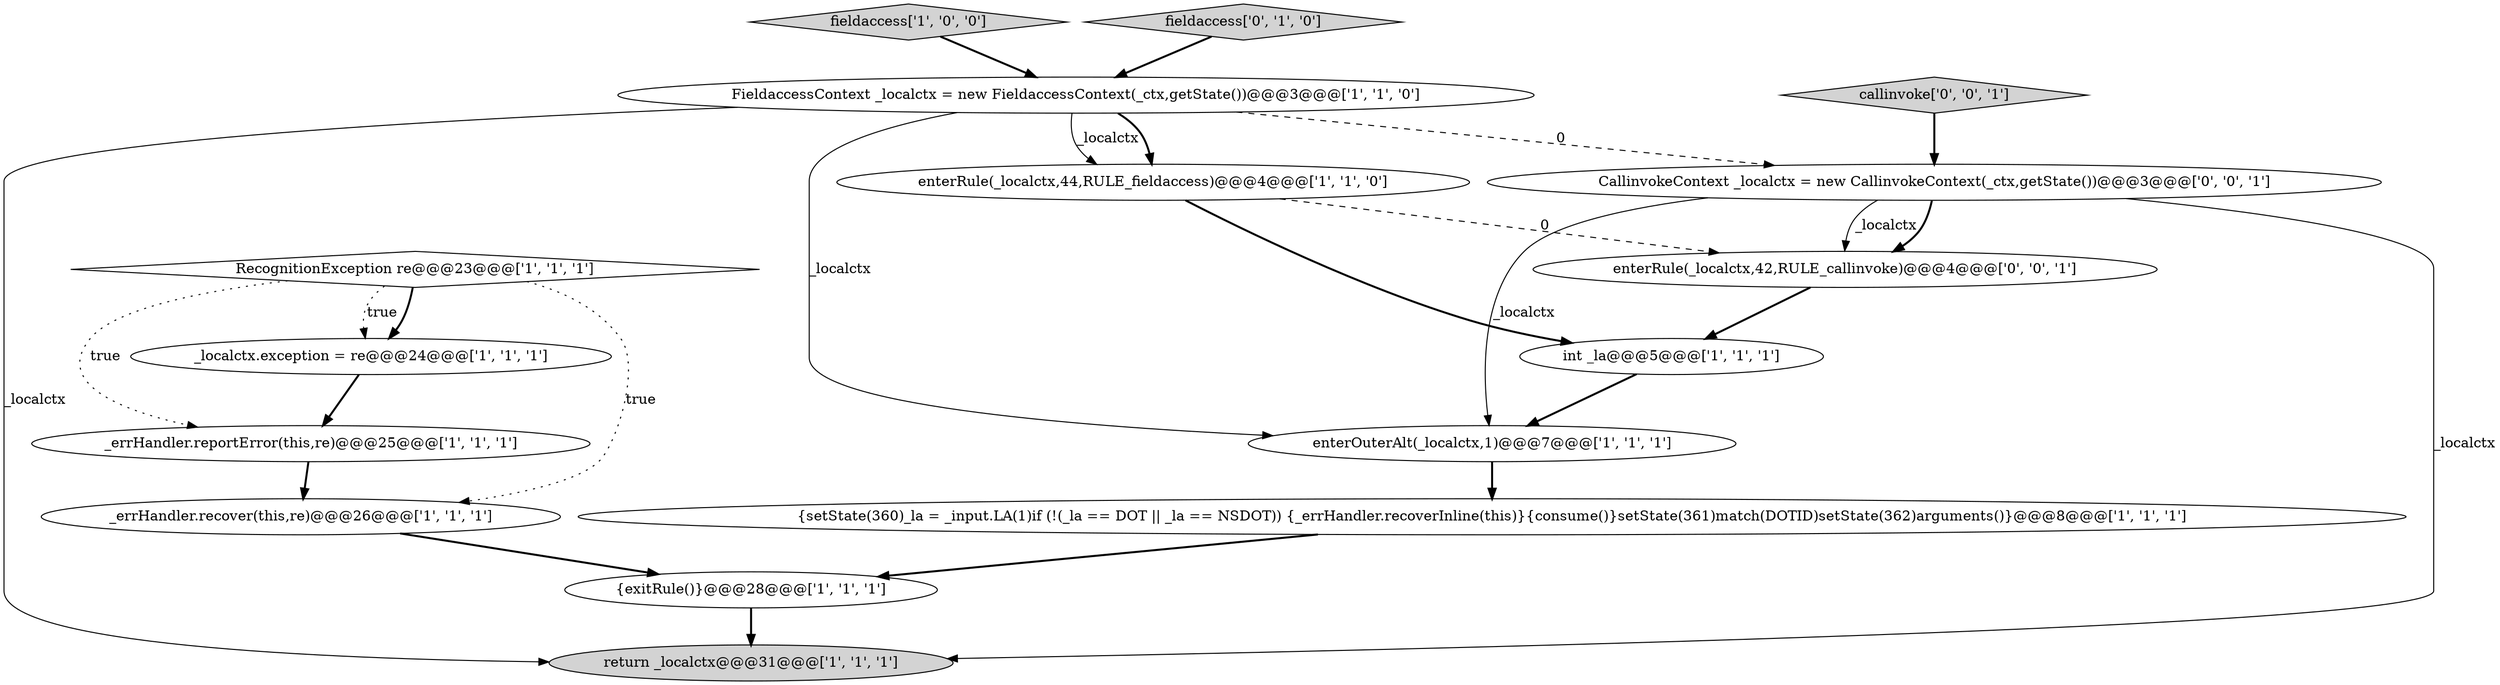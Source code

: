 digraph {
8 [style = filled, label = "_errHandler.reportError(this,re)@@@25@@@['1', '1', '1']", fillcolor = white, shape = ellipse image = "AAA0AAABBB1BBB"];
5 [style = filled, label = "_localctx.exception = re@@@24@@@['1', '1', '1']", fillcolor = white, shape = ellipse image = "AAA0AAABBB1BBB"];
9 [style = filled, label = "fieldaccess['1', '0', '0']", fillcolor = lightgray, shape = diamond image = "AAA0AAABBB1BBB"];
6 [style = filled, label = "{exitRule()}@@@28@@@['1', '1', '1']", fillcolor = white, shape = ellipse image = "AAA0AAABBB1BBB"];
2 [style = filled, label = "int _la@@@5@@@['1', '1', '1']", fillcolor = white, shape = ellipse image = "AAA0AAABBB1BBB"];
11 [style = filled, label = "enterOuterAlt(_localctx,1)@@@7@@@['1', '1', '1']", fillcolor = white, shape = ellipse image = "AAA0AAABBB1BBB"];
4 [style = filled, label = "RecognitionException re@@@23@@@['1', '1', '1']", fillcolor = white, shape = diamond image = "AAA0AAABBB1BBB"];
13 [style = filled, label = "CallinvokeContext _localctx = new CallinvokeContext(_ctx,getState())@@@3@@@['0', '0', '1']", fillcolor = white, shape = ellipse image = "AAA0AAABBB3BBB"];
14 [style = filled, label = "enterRule(_localctx,42,RULE_callinvoke)@@@4@@@['0', '0', '1']", fillcolor = white, shape = ellipse image = "AAA0AAABBB3BBB"];
15 [style = filled, label = "callinvoke['0', '0', '1']", fillcolor = lightgray, shape = diamond image = "AAA0AAABBB3BBB"];
3 [style = filled, label = "return _localctx@@@31@@@['1', '1', '1']", fillcolor = lightgray, shape = ellipse image = "AAA0AAABBB1BBB"];
0 [style = filled, label = "FieldaccessContext _localctx = new FieldaccessContext(_ctx,getState())@@@3@@@['1', '1', '0']", fillcolor = white, shape = ellipse image = "AAA0AAABBB1BBB"];
7 [style = filled, label = "_errHandler.recover(this,re)@@@26@@@['1', '1', '1']", fillcolor = white, shape = ellipse image = "AAA0AAABBB1BBB"];
10 [style = filled, label = "enterRule(_localctx,44,RULE_fieldaccess)@@@4@@@['1', '1', '0']", fillcolor = white, shape = ellipse image = "AAA0AAABBB1BBB"];
12 [style = filled, label = "fieldaccess['0', '1', '0']", fillcolor = lightgray, shape = diamond image = "AAA0AAABBB2BBB"];
1 [style = filled, label = "{setState(360)_la = _input.LA(1)if (!(_la == DOT || _la == NSDOT)) {_errHandler.recoverInline(this)}{consume()}setState(361)match(DOTID)setState(362)arguments()}@@@8@@@['1', '1', '1']", fillcolor = white, shape = ellipse image = "AAA0AAABBB1BBB"];
13->3 [style = solid, label="_localctx"];
12->0 [style = bold, label=""];
0->3 [style = solid, label="_localctx"];
5->8 [style = bold, label=""];
10->2 [style = bold, label=""];
10->14 [style = dashed, label="0"];
2->11 [style = bold, label=""];
4->7 [style = dotted, label="true"];
4->5 [style = bold, label=""];
7->6 [style = bold, label=""];
11->1 [style = bold, label=""];
9->0 [style = bold, label=""];
1->6 [style = bold, label=""];
0->10 [style = solid, label="_localctx"];
0->13 [style = dashed, label="0"];
4->8 [style = dotted, label="true"];
0->10 [style = bold, label=""];
13->14 [style = solid, label="_localctx"];
6->3 [style = bold, label=""];
15->13 [style = bold, label=""];
0->11 [style = solid, label="_localctx"];
14->2 [style = bold, label=""];
8->7 [style = bold, label=""];
13->11 [style = solid, label="_localctx"];
4->5 [style = dotted, label="true"];
13->14 [style = bold, label=""];
}
